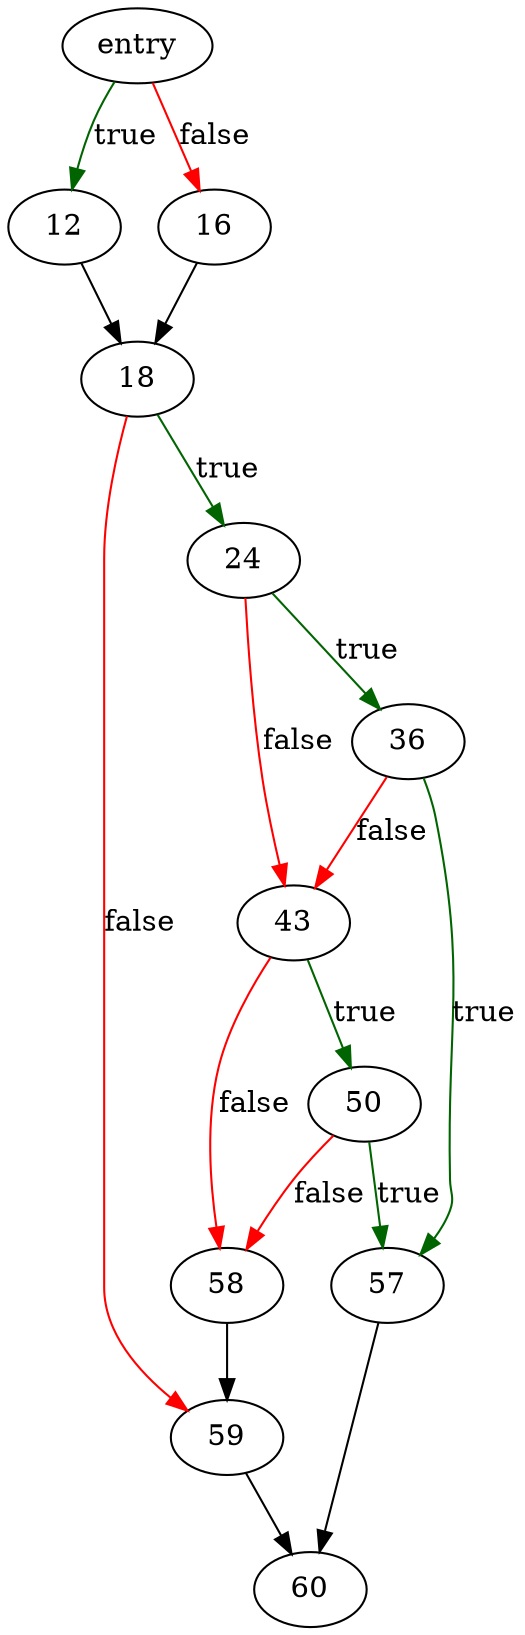 digraph "isSetNullAction" {
	// Node definitions.
	2 [label=entry];
	12;
	16;
	18;
	24;
	36;
	43;
	50;
	57;
	58;
	59;
	60;

	// Edge definitions.
	2 -> 12 [
		color=darkgreen
		label=true
	];
	2 -> 16 [
		color=red
		label=false
	];
	12 -> 18;
	16 -> 18;
	18 -> 24 [
		color=darkgreen
		label=true
	];
	18 -> 59 [
		color=red
		label=false
	];
	24 -> 36 [
		color=darkgreen
		label=true
	];
	24 -> 43 [
		color=red
		label=false
	];
	36 -> 43 [
		color=red
		label=false
	];
	36 -> 57 [
		color=darkgreen
		label=true
	];
	43 -> 50 [
		color=darkgreen
		label=true
	];
	43 -> 58 [
		color=red
		label=false
	];
	50 -> 57 [
		color=darkgreen
		label=true
	];
	50 -> 58 [
		color=red
		label=false
	];
	57 -> 60;
	58 -> 59;
	59 -> 60;
}